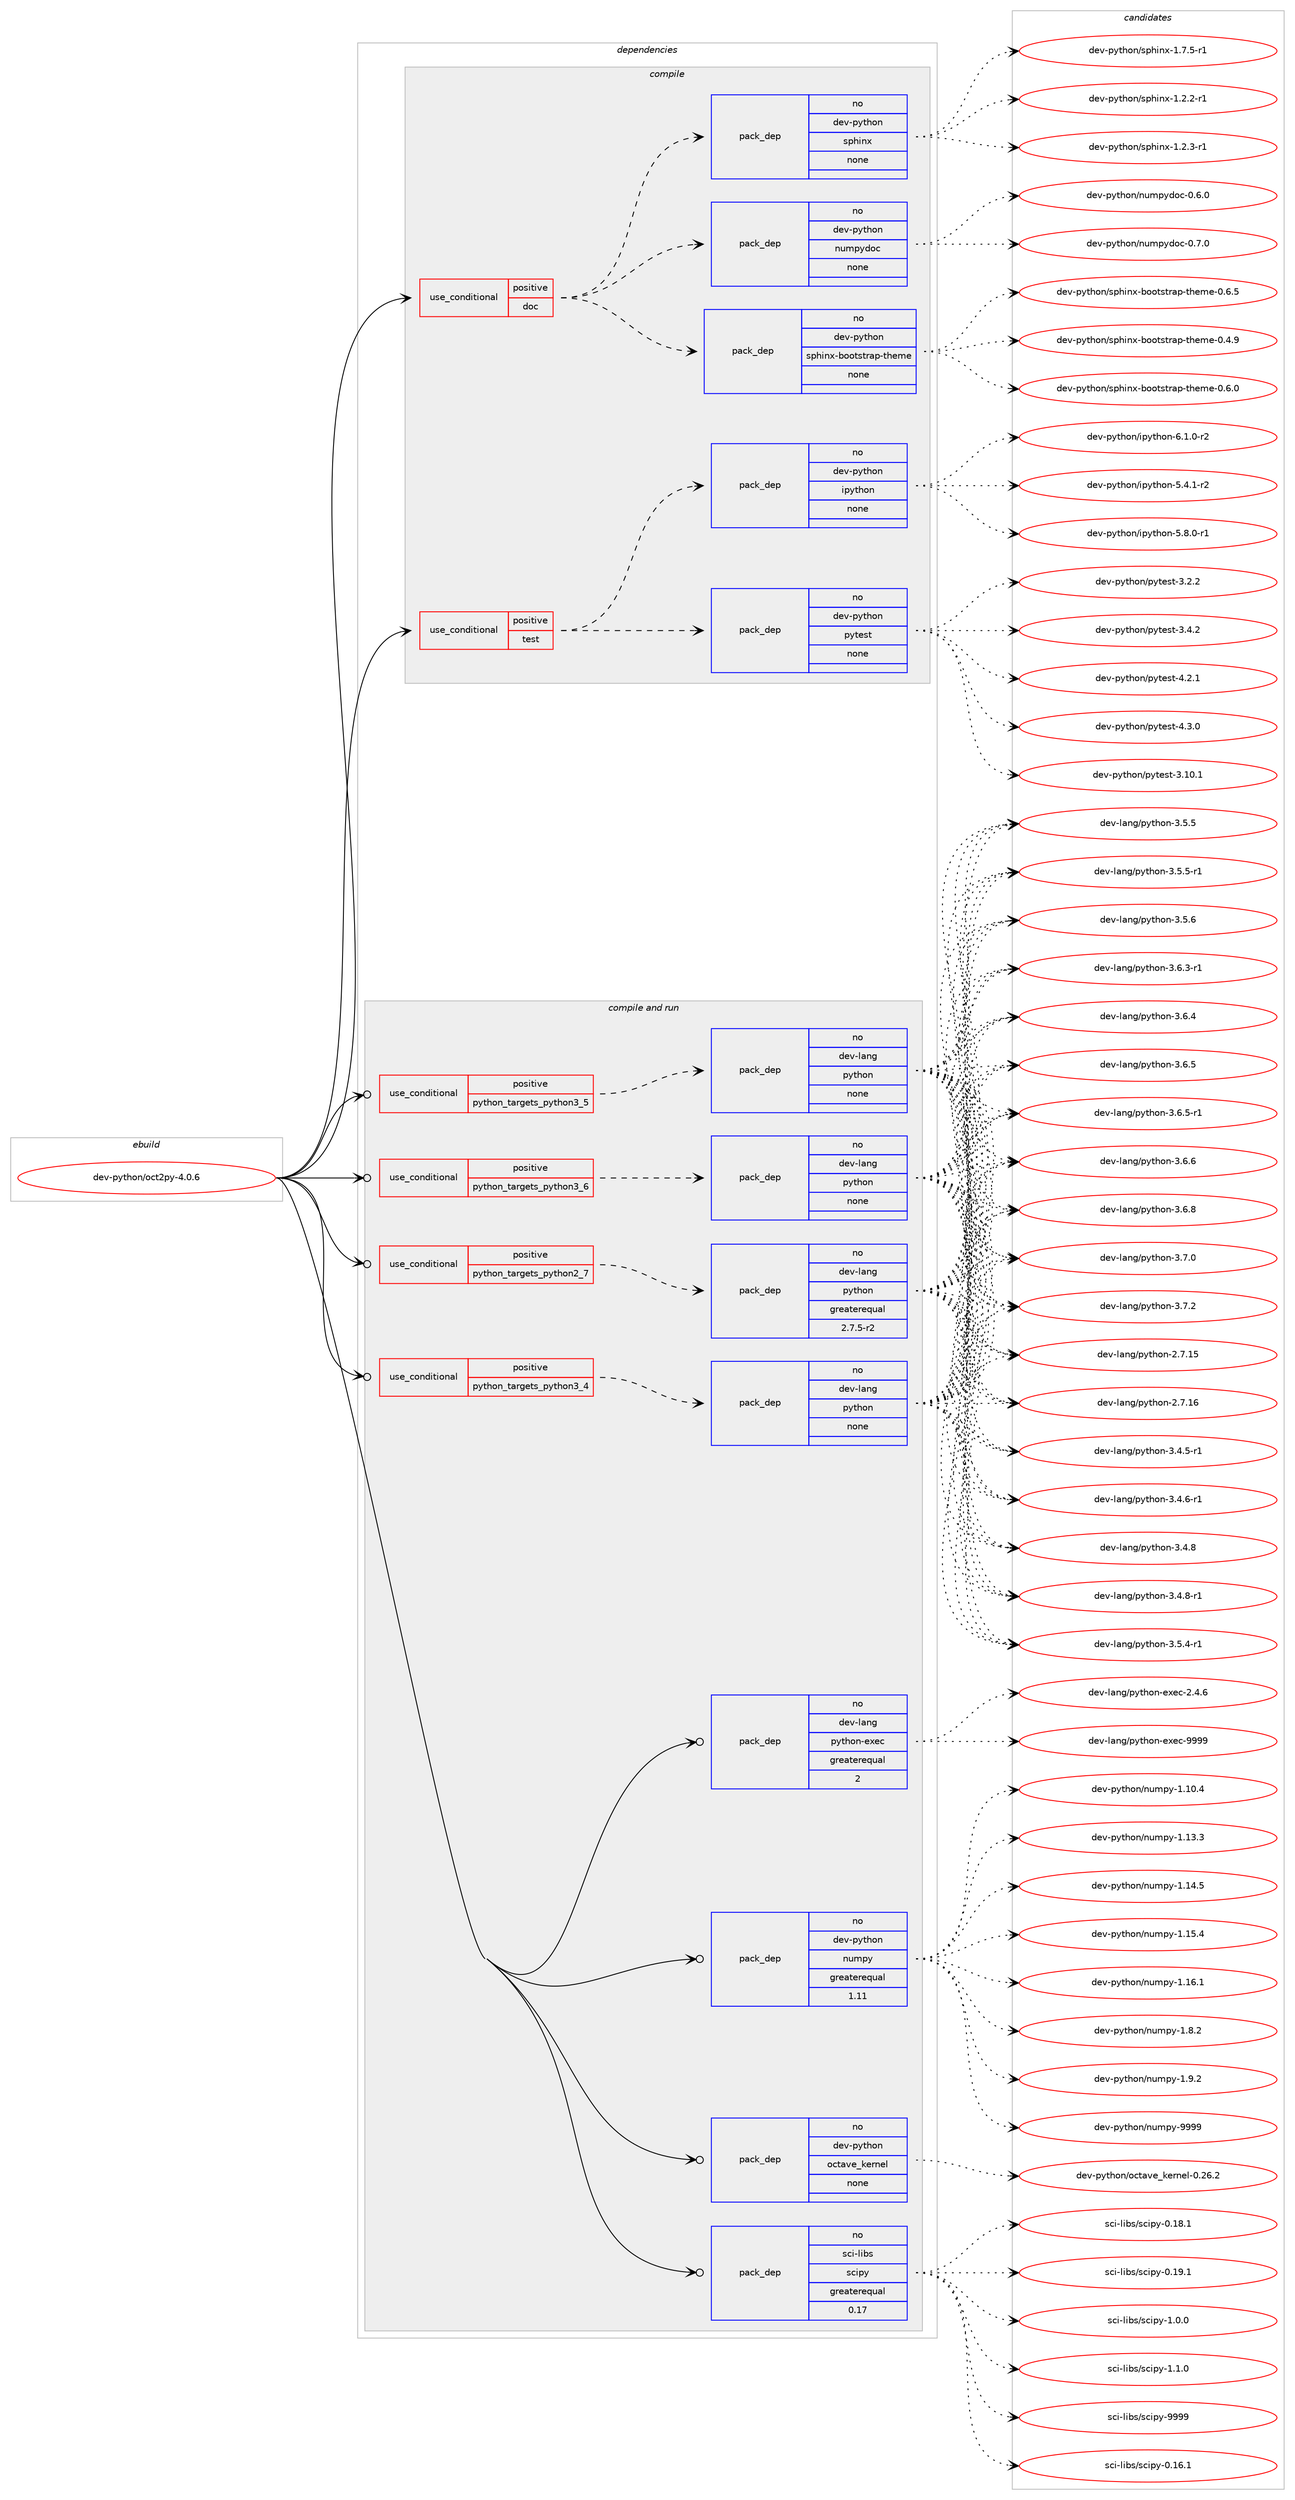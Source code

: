 digraph prolog {

# *************
# Graph options
# *************

newrank=true;
concentrate=true;
compound=true;
graph [rankdir=LR,fontname=Helvetica,fontsize=10,ranksep=1.5];#, ranksep=2.5, nodesep=0.2];
edge  [arrowhead=vee];
node  [fontname=Helvetica,fontsize=10];

# **********
# The ebuild
# **********

subgraph cluster_leftcol {
color=gray;
rank=same;
label=<<i>ebuild</i>>;
id [label="dev-python/oct2py-4.0.6", color=red, width=4, href="../dev-python/oct2py-4.0.6.svg"];
}

# ****************
# The dependencies
# ****************

subgraph cluster_midcol {
color=gray;
label=<<i>dependencies</i>>;
subgraph cluster_compile {
fillcolor="#eeeeee";
style=filled;
label=<<i>compile</i>>;
subgraph cond378500 {
dependency1421836 [label=<<TABLE BORDER="0" CELLBORDER="1" CELLSPACING="0" CELLPADDING="4"><TR><TD ROWSPAN="3" CELLPADDING="10">use_conditional</TD></TR><TR><TD>positive</TD></TR><TR><TD>doc</TD></TR></TABLE>>, shape=none, color=red];
subgraph pack1020059 {
dependency1421837 [label=<<TABLE BORDER="0" CELLBORDER="1" CELLSPACING="0" CELLPADDING="4" WIDTH="220"><TR><TD ROWSPAN="6" CELLPADDING="30">pack_dep</TD></TR><TR><TD WIDTH="110">no</TD></TR><TR><TD>dev-python</TD></TR><TR><TD>numpydoc</TD></TR><TR><TD>none</TD></TR><TR><TD></TD></TR></TABLE>>, shape=none, color=blue];
}
dependency1421836:e -> dependency1421837:w [weight=20,style="dashed",arrowhead="vee"];
subgraph pack1020060 {
dependency1421838 [label=<<TABLE BORDER="0" CELLBORDER="1" CELLSPACING="0" CELLPADDING="4" WIDTH="220"><TR><TD ROWSPAN="6" CELLPADDING="30">pack_dep</TD></TR><TR><TD WIDTH="110">no</TD></TR><TR><TD>dev-python</TD></TR><TR><TD>sphinx</TD></TR><TR><TD>none</TD></TR><TR><TD></TD></TR></TABLE>>, shape=none, color=blue];
}
dependency1421836:e -> dependency1421838:w [weight=20,style="dashed",arrowhead="vee"];
subgraph pack1020061 {
dependency1421839 [label=<<TABLE BORDER="0" CELLBORDER="1" CELLSPACING="0" CELLPADDING="4" WIDTH="220"><TR><TD ROWSPAN="6" CELLPADDING="30">pack_dep</TD></TR><TR><TD WIDTH="110">no</TD></TR><TR><TD>dev-python</TD></TR><TR><TD>sphinx-bootstrap-theme</TD></TR><TR><TD>none</TD></TR><TR><TD></TD></TR></TABLE>>, shape=none, color=blue];
}
dependency1421836:e -> dependency1421839:w [weight=20,style="dashed",arrowhead="vee"];
}
id:e -> dependency1421836:w [weight=20,style="solid",arrowhead="vee"];
subgraph cond378501 {
dependency1421840 [label=<<TABLE BORDER="0" CELLBORDER="1" CELLSPACING="0" CELLPADDING="4"><TR><TD ROWSPAN="3" CELLPADDING="10">use_conditional</TD></TR><TR><TD>positive</TD></TR><TR><TD>test</TD></TR></TABLE>>, shape=none, color=red];
subgraph pack1020062 {
dependency1421841 [label=<<TABLE BORDER="0" CELLBORDER="1" CELLSPACING="0" CELLPADDING="4" WIDTH="220"><TR><TD ROWSPAN="6" CELLPADDING="30">pack_dep</TD></TR><TR><TD WIDTH="110">no</TD></TR><TR><TD>dev-python</TD></TR><TR><TD>pytest</TD></TR><TR><TD>none</TD></TR><TR><TD></TD></TR></TABLE>>, shape=none, color=blue];
}
dependency1421840:e -> dependency1421841:w [weight=20,style="dashed",arrowhead="vee"];
subgraph pack1020063 {
dependency1421842 [label=<<TABLE BORDER="0" CELLBORDER="1" CELLSPACING="0" CELLPADDING="4" WIDTH="220"><TR><TD ROWSPAN="6" CELLPADDING="30">pack_dep</TD></TR><TR><TD WIDTH="110">no</TD></TR><TR><TD>dev-python</TD></TR><TR><TD>ipython</TD></TR><TR><TD>none</TD></TR><TR><TD></TD></TR></TABLE>>, shape=none, color=blue];
}
dependency1421840:e -> dependency1421842:w [weight=20,style="dashed",arrowhead="vee"];
}
id:e -> dependency1421840:w [weight=20,style="solid",arrowhead="vee"];
}
subgraph cluster_compileandrun {
fillcolor="#eeeeee";
style=filled;
label=<<i>compile and run</i>>;
subgraph cond378502 {
dependency1421843 [label=<<TABLE BORDER="0" CELLBORDER="1" CELLSPACING="0" CELLPADDING="4"><TR><TD ROWSPAN="3" CELLPADDING="10">use_conditional</TD></TR><TR><TD>positive</TD></TR><TR><TD>python_targets_python2_7</TD></TR></TABLE>>, shape=none, color=red];
subgraph pack1020064 {
dependency1421844 [label=<<TABLE BORDER="0" CELLBORDER="1" CELLSPACING="0" CELLPADDING="4" WIDTH="220"><TR><TD ROWSPAN="6" CELLPADDING="30">pack_dep</TD></TR><TR><TD WIDTH="110">no</TD></TR><TR><TD>dev-lang</TD></TR><TR><TD>python</TD></TR><TR><TD>greaterequal</TD></TR><TR><TD>2.7.5-r2</TD></TR></TABLE>>, shape=none, color=blue];
}
dependency1421843:e -> dependency1421844:w [weight=20,style="dashed",arrowhead="vee"];
}
id:e -> dependency1421843:w [weight=20,style="solid",arrowhead="odotvee"];
subgraph cond378503 {
dependency1421845 [label=<<TABLE BORDER="0" CELLBORDER="1" CELLSPACING="0" CELLPADDING="4"><TR><TD ROWSPAN="3" CELLPADDING="10">use_conditional</TD></TR><TR><TD>positive</TD></TR><TR><TD>python_targets_python3_4</TD></TR></TABLE>>, shape=none, color=red];
subgraph pack1020065 {
dependency1421846 [label=<<TABLE BORDER="0" CELLBORDER="1" CELLSPACING="0" CELLPADDING="4" WIDTH="220"><TR><TD ROWSPAN="6" CELLPADDING="30">pack_dep</TD></TR><TR><TD WIDTH="110">no</TD></TR><TR><TD>dev-lang</TD></TR><TR><TD>python</TD></TR><TR><TD>none</TD></TR><TR><TD></TD></TR></TABLE>>, shape=none, color=blue];
}
dependency1421845:e -> dependency1421846:w [weight=20,style="dashed",arrowhead="vee"];
}
id:e -> dependency1421845:w [weight=20,style="solid",arrowhead="odotvee"];
subgraph cond378504 {
dependency1421847 [label=<<TABLE BORDER="0" CELLBORDER="1" CELLSPACING="0" CELLPADDING="4"><TR><TD ROWSPAN="3" CELLPADDING="10">use_conditional</TD></TR><TR><TD>positive</TD></TR><TR><TD>python_targets_python3_5</TD></TR></TABLE>>, shape=none, color=red];
subgraph pack1020066 {
dependency1421848 [label=<<TABLE BORDER="0" CELLBORDER="1" CELLSPACING="0" CELLPADDING="4" WIDTH="220"><TR><TD ROWSPAN="6" CELLPADDING="30">pack_dep</TD></TR><TR><TD WIDTH="110">no</TD></TR><TR><TD>dev-lang</TD></TR><TR><TD>python</TD></TR><TR><TD>none</TD></TR><TR><TD></TD></TR></TABLE>>, shape=none, color=blue];
}
dependency1421847:e -> dependency1421848:w [weight=20,style="dashed",arrowhead="vee"];
}
id:e -> dependency1421847:w [weight=20,style="solid",arrowhead="odotvee"];
subgraph cond378505 {
dependency1421849 [label=<<TABLE BORDER="0" CELLBORDER="1" CELLSPACING="0" CELLPADDING="4"><TR><TD ROWSPAN="3" CELLPADDING="10">use_conditional</TD></TR><TR><TD>positive</TD></TR><TR><TD>python_targets_python3_6</TD></TR></TABLE>>, shape=none, color=red];
subgraph pack1020067 {
dependency1421850 [label=<<TABLE BORDER="0" CELLBORDER="1" CELLSPACING="0" CELLPADDING="4" WIDTH="220"><TR><TD ROWSPAN="6" CELLPADDING="30">pack_dep</TD></TR><TR><TD WIDTH="110">no</TD></TR><TR><TD>dev-lang</TD></TR><TR><TD>python</TD></TR><TR><TD>none</TD></TR><TR><TD></TD></TR></TABLE>>, shape=none, color=blue];
}
dependency1421849:e -> dependency1421850:w [weight=20,style="dashed",arrowhead="vee"];
}
id:e -> dependency1421849:w [weight=20,style="solid",arrowhead="odotvee"];
subgraph pack1020068 {
dependency1421851 [label=<<TABLE BORDER="0" CELLBORDER="1" CELLSPACING="0" CELLPADDING="4" WIDTH="220"><TR><TD ROWSPAN="6" CELLPADDING="30">pack_dep</TD></TR><TR><TD WIDTH="110">no</TD></TR><TR><TD>dev-lang</TD></TR><TR><TD>python-exec</TD></TR><TR><TD>greaterequal</TD></TR><TR><TD>2</TD></TR></TABLE>>, shape=none, color=blue];
}
id:e -> dependency1421851:w [weight=20,style="solid",arrowhead="odotvee"];
subgraph pack1020069 {
dependency1421852 [label=<<TABLE BORDER="0" CELLBORDER="1" CELLSPACING="0" CELLPADDING="4" WIDTH="220"><TR><TD ROWSPAN="6" CELLPADDING="30">pack_dep</TD></TR><TR><TD WIDTH="110">no</TD></TR><TR><TD>dev-python</TD></TR><TR><TD>numpy</TD></TR><TR><TD>greaterequal</TD></TR><TR><TD>1.11</TD></TR></TABLE>>, shape=none, color=blue];
}
id:e -> dependency1421852:w [weight=20,style="solid",arrowhead="odotvee"];
subgraph pack1020070 {
dependency1421853 [label=<<TABLE BORDER="0" CELLBORDER="1" CELLSPACING="0" CELLPADDING="4" WIDTH="220"><TR><TD ROWSPAN="6" CELLPADDING="30">pack_dep</TD></TR><TR><TD WIDTH="110">no</TD></TR><TR><TD>dev-python</TD></TR><TR><TD>octave_kernel</TD></TR><TR><TD>none</TD></TR><TR><TD></TD></TR></TABLE>>, shape=none, color=blue];
}
id:e -> dependency1421853:w [weight=20,style="solid",arrowhead="odotvee"];
subgraph pack1020071 {
dependency1421854 [label=<<TABLE BORDER="0" CELLBORDER="1" CELLSPACING="0" CELLPADDING="4" WIDTH="220"><TR><TD ROWSPAN="6" CELLPADDING="30">pack_dep</TD></TR><TR><TD WIDTH="110">no</TD></TR><TR><TD>sci-libs</TD></TR><TR><TD>scipy</TD></TR><TR><TD>greaterequal</TD></TR><TR><TD>0.17</TD></TR></TABLE>>, shape=none, color=blue];
}
id:e -> dependency1421854:w [weight=20,style="solid",arrowhead="odotvee"];
}
subgraph cluster_run {
fillcolor="#eeeeee";
style=filled;
label=<<i>run</i>>;
}
}

# **************
# The candidates
# **************

subgraph cluster_choices {
rank=same;
color=gray;
label=<<i>candidates</i>>;

subgraph choice1020059 {
color=black;
nodesep=1;
choice100101118451121211161041111104711011710911212110011199454846544648 [label="dev-python/numpydoc-0.6.0", color=red, width=4,href="../dev-python/numpydoc-0.6.0.svg"];
choice100101118451121211161041111104711011710911212110011199454846554648 [label="dev-python/numpydoc-0.7.0", color=red, width=4,href="../dev-python/numpydoc-0.7.0.svg"];
dependency1421837:e -> choice100101118451121211161041111104711011710911212110011199454846544648:w [style=dotted,weight="100"];
dependency1421837:e -> choice100101118451121211161041111104711011710911212110011199454846554648:w [style=dotted,weight="100"];
}
subgraph choice1020060 {
color=black;
nodesep=1;
choice10010111845112121116104111110471151121041051101204549465046504511449 [label="dev-python/sphinx-1.2.2-r1", color=red, width=4,href="../dev-python/sphinx-1.2.2-r1.svg"];
choice10010111845112121116104111110471151121041051101204549465046514511449 [label="dev-python/sphinx-1.2.3-r1", color=red, width=4,href="../dev-python/sphinx-1.2.3-r1.svg"];
choice10010111845112121116104111110471151121041051101204549465546534511449 [label="dev-python/sphinx-1.7.5-r1", color=red, width=4,href="../dev-python/sphinx-1.7.5-r1.svg"];
dependency1421838:e -> choice10010111845112121116104111110471151121041051101204549465046504511449:w [style=dotted,weight="100"];
dependency1421838:e -> choice10010111845112121116104111110471151121041051101204549465046514511449:w [style=dotted,weight="100"];
dependency1421838:e -> choice10010111845112121116104111110471151121041051101204549465546534511449:w [style=dotted,weight="100"];
}
subgraph choice1020061 {
color=black;
nodesep=1;
choice100101118451121211161041111104711511210410511012045981111111161151161149711245116104101109101454846524657 [label="dev-python/sphinx-bootstrap-theme-0.4.9", color=red, width=4,href="../dev-python/sphinx-bootstrap-theme-0.4.9.svg"];
choice100101118451121211161041111104711511210410511012045981111111161151161149711245116104101109101454846544648 [label="dev-python/sphinx-bootstrap-theme-0.6.0", color=red, width=4,href="../dev-python/sphinx-bootstrap-theme-0.6.0.svg"];
choice100101118451121211161041111104711511210410511012045981111111161151161149711245116104101109101454846544653 [label="dev-python/sphinx-bootstrap-theme-0.6.5", color=red, width=4,href="../dev-python/sphinx-bootstrap-theme-0.6.5.svg"];
dependency1421839:e -> choice100101118451121211161041111104711511210410511012045981111111161151161149711245116104101109101454846524657:w [style=dotted,weight="100"];
dependency1421839:e -> choice100101118451121211161041111104711511210410511012045981111111161151161149711245116104101109101454846544648:w [style=dotted,weight="100"];
dependency1421839:e -> choice100101118451121211161041111104711511210410511012045981111111161151161149711245116104101109101454846544653:w [style=dotted,weight="100"];
}
subgraph choice1020062 {
color=black;
nodesep=1;
choice100101118451121211161041111104711212111610111511645514649484649 [label="dev-python/pytest-3.10.1", color=red, width=4,href="../dev-python/pytest-3.10.1.svg"];
choice1001011184511212111610411111047112121116101115116455146504650 [label="dev-python/pytest-3.2.2", color=red, width=4,href="../dev-python/pytest-3.2.2.svg"];
choice1001011184511212111610411111047112121116101115116455146524650 [label="dev-python/pytest-3.4.2", color=red, width=4,href="../dev-python/pytest-3.4.2.svg"];
choice1001011184511212111610411111047112121116101115116455246504649 [label="dev-python/pytest-4.2.1", color=red, width=4,href="../dev-python/pytest-4.2.1.svg"];
choice1001011184511212111610411111047112121116101115116455246514648 [label="dev-python/pytest-4.3.0", color=red, width=4,href="../dev-python/pytest-4.3.0.svg"];
dependency1421841:e -> choice100101118451121211161041111104711212111610111511645514649484649:w [style=dotted,weight="100"];
dependency1421841:e -> choice1001011184511212111610411111047112121116101115116455146504650:w [style=dotted,weight="100"];
dependency1421841:e -> choice1001011184511212111610411111047112121116101115116455146524650:w [style=dotted,weight="100"];
dependency1421841:e -> choice1001011184511212111610411111047112121116101115116455246504649:w [style=dotted,weight="100"];
dependency1421841:e -> choice1001011184511212111610411111047112121116101115116455246514648:w [style=dotted,weight="100"];
}
subgraph choice1020063 {
color=black;
nodesep=1;
choice10010111845112121116104111110471051121211161041111104553465246494511450 [label="dev-python/ipython-5.4.1-r2", color=red, width=4,href="../dev-python/ipython-5.4.1-r2.svg"];
choice10010111845112121116104111110471051121211161041111104553465646484511449 [label="dev-python/ipython-5.8.0-r1", color=red, width=4,href="../dev-python/ipython-5.8.0-r1.svg"];
choice10010111845112121116104111110471051121211161041111104554464946484511450 [label="dev-python/ipython-6.1.0-r2", color=red, width=4,href="../dev-python/ipython-6.1.0-r2.svg"];
dependency1421842:e -> choice10010111845112121116104111110471051121211161041111104553465246494511450:w [style=dotted,weight="100"];
dependency1421842:e -> choice10010111845112121116104111110471051121211161041111104553465646484511449:w [style=dotted,weight="100"];
dependency1421842:e -> choice10010111845112121116104111110471051121211161041111104554464946484511450:w [style=dotted,weight="100"];
}
subgraph choice1020064 {
color=black;
nodesep=1;
choice10010111845108971101034711212111610411111045504655464953 [label="dev-lang/python-2.7.15", color=red, width=4,href="../dev-lang/python-2.7.15.svg"];
choice10010111845108971101034711212111610411111045504655464954 [label="dev-lang/python-2.7.16", color=red, width=4,href="../dev-lang/python-2.7.16.svg"];
choice1001011184510897110103471121211161041111104551465246534511449 [label="dev-lang/python-3.4.5-r1", color=red, width=4,href="../dev-lang/python-3.4.5-r1.svg"];
choice1001011184510897110103471121211161041111104551465246544511449 [label="dev-lang/python-3.4.6-r1", color=red, width=4,href="../dev-lang/python-3.4.6-r1.svg"];
choice100101118451089711010347112121116104111110455146524656 [label="dev-lang/python-3.4.8", color=red, width=4,href="../dev-lang/python-3.4.8.svg"];
choice1001011184510897110103471121211161041111104551465246564511449 [label="dev-lang/python-3.4.8-r1", color=red, width=4,href="../dev-lang/python-3.4.8-r1.svg"];
choice1001011184510897110103471121211161041111104551465346524511449 [label="dev-lang/python-3.5.4-r1", color=red, width=4,href="../dev-lang/python-3.5.4-r1.svg"];
choice100101118451089711010347112121116104111110455146534653 [label="dev-lang/python-3.5.5", color=red, width=4,href="../dev-lang/python-3.5.5.svg"];
choice1001011184510897110103471121211161041111104551465346534511449 [label="dev-lang/python-3.5.5-r1", color=red, width=4,href="../dev-lang/python-3.5.5-r1.svg"];
choice100101118451089711010347112121116104111110455146534654 [label="dev-lang/python-3.5.6", color=red, width=4,href="../dev-lang/python-3.5.6.svg"];
choice1001011184510897110103471121211161041111104551465446514511449 [label="dev-lang/python-3.6.3-r1", color=red, width=4,href="../dev-lang/python-3.6.3-r1.svg"];
choice100101118451089711010347112121116104111110455146544652 [label="dev-lang/python-3.6.4", color=red, width=4,href="../dev-lang/python-3.6.4.svg"];
choice100101118451089711010347112121116104111110455146544653 [label="dev-lang/python-3.6.5", color=red, width=4,href="../dev-lang/python-3.6.5.svg"];
choice1001011184510897110103471121211161041111104551465446534511449 [label="dev-lang/python-3.6.5-r1", color=red, width=4,href="../dev-lang/python-3.6.5-r1.svg"];
choice100101118451089711010347112121116104111110455146544654 [label="dev-lang/python-3.6.6", color=red, width=4,href="../dev-lang/python-3.6.6.svg"];
choice100101118451089711010347112121116104111110455146544656 [label="dev-lang/python-3.6.8", color=red, width=4,href="../dev-lang/python-3.6.8.svg"];
choice100101118451089711010347112121116104111110455146554648 [label="dev-lang/python-3.7.0", color=red, width=4,href="../dev-lang/python-3.7.0.svg"];
choice100101118451089711010347112121116104111110455146554650 [label="dev-lang/python-3.7.2", color=red, width=4,href="../dev-lang/python-3.7.2.svg"];
dependency1421844:e -> choice10010111845108971101034711212111610411111045504655464953:w [style=dotted,weight="100"];
dependency1421844:e -> choice10010111845108971101034711212111610411111045504655464954:w [style=dotted,weight="100"];
dependency1421844:e -> choice1001011184510897110103471121211161041111104551465246534511449:w [style=dotted,weight="100"];
dependency1421844:e -> choice1001011184510897110103471121211161041111104551465246544511449:w [style=dotted,weight="100"];
dependency1421844:e -> choice100101118451089711010347112121116104111110455146524656:w [style=dotted,weight="100"];
dependency1421844:e -> choice1001011184510897110103471121211161041111104551465246564511449:w [style=dotted,weight="100"];
dependency1421844:e -> choice1001011184510897110103471121211161041111104551465346524511449:w [style=dotted,weight="100"];
dependency1421844:e -> choice100101118451089711010347112121116104111110455146534653:w [style=dotted,weight="100"];
dependency1421844:e -> choice1001011184510897110103471121211161041111104551465346534511449:w [style=dotted,weight="100"];
dependency1421844:e -> choice100101118451089711010347112121116104111110455146534654:w [style=dotted,weight="100"];
dependency1421844:e -> choice1001011184510897110103471121211161041111104551465446514511449:w [style=dotted,weight="100"];
dependency1421844:e -> choice100101118451089711010347112121116104111110455146544652:w [style=dotted,weight="100"];
dependency1421844:e -> choice100101118451089711010347112121116104111110455146544653:w [style=dotted,weight="100"];
dependency1421844:e -> choice1001011184510897110103471121211161041111104551465446534511449:w [style=dotted,weight="100"];
dependency1421844:e -> choice100101118451089711010347112121116104111110455146544654:w [style=dotted,weight="100"];
dependency1421844:e -> choice100101118451089711010347112121116104111110455146544656:w [style=dotted,weight="100"];
dependency1421844:e -> choice100101118451089711010347112121116104111110455146554648:w [style=dotted,weight="100"];
dependency1421844:e -> choice100101118451089711010347112121116104111110455146554650:w [style=dotted,weight="100"];
}
subgraph choice1020065 {
color=black;
nodesep=1;
choice10010111845108971101034711212111610411111045504655464953 [label="dev-lang/python-2.7.15", color=red, width=4,href="../dev-lang/python-2.7.15.svg"];
choice10010111845108971101034711212111610411111045504655464954 [label="dev-lang/python-2.7.16", color=red, width=4,href="../dev-lang/python-2.7.16.svg"];
choice1001011184510897110103471121211161041111104551465246534511449 [label="dev-lang/python-3.4.5-r1", color=red, width=4,href="../dev-lang/python-3.4.5-r1.svg"];
choice1001011184510897110103471121211161041111104551465246544511449 [label="dev-lang/python-3.4.6-r1", color=red, width=4,href="../dev-lang/python-3.4.6-r1.svg"];
choice100101118451089711010347112121116104111110455146524656 [label="dev-lang/python-3.4.8", color=red, width=4,href="../dev-lang/python-3.4.8.svg"];
choice1001011184510897110103471121211161041111104551465246564511449 [label="dev-lang/python-3.4.8-r1", color=red, width=4,href="../dev-lang/python-3.4.8-r1.svg"];
choice1001011184510897110103471121211161041111104551465346524511449 [label="dev-lang/python-3.5.4-r1", color=red, width=4,href="../dev-lang/python-3.5.4-r1.svg"];
choice100101118451089711010347112121116104111110455146534653 [label="dev-lang/python-3.5.5", color=red, width=4,href="../dev-lang/python-3.5.5.svg"];
choice1001011184510897110103471121211161041111104551465346534511449 [label="dev-lang/python-3.5.5-r1", color=red, width=4,href="../dev-lang/python-3.5.5-r1.svg"];
choice100101118451089711010347112121116104111110455146534654 [label="dev-lang/python-3.5.6", color=red, width=4,href="../dev-lang/python-3.5.6.svg"];
choice1001011184510897110103471121211161041111104551465446514511449 [label="dev-lang/python-3.6.3-r1", color=red, width=4,href="../dev-lang/python-3.6.3-r1.svg"];
choice100101118451089711010347112121116104111110455146544652 [label="dev-lang/python-3.6.4", color=red, width=4,href="../dev-lang/python-3.6.4.svg"];
choice100101118451089711010347112121116104111110455146544653 [label="dev-lang/python-3.6.5", color=red, width=4,href="../dev-lang/python-3.6.5.svg"];
choice1001011184510897110103471121211161041111104551465446534511449 [label="dev-lang/python-3.6.5-r1", color=red, width=4,href="../dev-lang/python-3.6.5-r1.svg"];
choice100101118451089711010347112121116104111110455146544654 [label="dev-lang/python-3.6.6", color=red, width=4,href="../dev-lang/python-3.6.6.svg"];
choice100101118451089711010347112121116104111110455146544656 [label="dev-lang/python-3.6.8", color=red, width=4,href="../dev-lang/python-3.6.8.svg"];
choice100101118451089711010347112121116104111110455146554648 [label="dev-lang/python-3.7.0", color=red, width=4,href="../dev-lang/python-3.7.0.svg"];
choice100101118451089711010347112121116104111110455146554650 [label="dev-lang/python-3.7.2", color=red, width=4,href="../dev-lang/python-3.7.2.svg"];
dependency1421846:e -> choice10010111845108971101034711212111610411111045504655464953:w [style=dotted,weight="100"];
dependency1421846:e -> choice10010111845108971101034711212111610411111045504655464954:w [style=dotted,weight="100"];
dependency1421846:e -> choice1001011184510897110103471121211161041111104551465246534511449:w [style=dotted,weight="100"];
dependency1421846:e -> choice1001011184510897110103471121211161041111104551465246544511449:w [style=dotted,weight="100"];
dependency1421846:e -> choice100101118451089711010347112121116104111110455146524656:w [style=dotted,weight="100"];
dependency1421846:e -> choice1001011184510897110103471121211161041111104551465246564511449:w [style=dotted,weight="100"];
dependency1421846:e -> choice1001011184510897110103471121211161041111104551465346524511449:w [style=dotted,weight="100"];
dependency1421846:e -> choice100101118451089711010347112121116104111110455146534653:w [style=dotted,weight="100"];
dependency1421846:e -> choice1001011184510897110103471121211161041111104551465346534511449:w [style=dotted,weight="100"];
dependency1421846:e -> choice100101118451089711010347112121116104111110455146534654:w [style=dotted,weight="100"];
dependency1421846:e -> choice1001011184510897110103471121211161041111104551465446514511449:w [style=dotted,weight="100"];
dependency1421846:e -> choice100101118451089711010347112121116104111110455146544652:w [style=dotted,weight="100"];
dependency1421846:e -> choice100101118451089711010347112121116104111110455146544653:w [style=dotted,weight="100"];
dependency1421846:e -> choice1001011184510897110103471121211161041111104551465446534511449:w [style=dotted,weight="100"];
dependency1421846:e -> choice100101118451089711010347112121116104111110455146544654:w [style=dotted,weight="100"];
dependency1421846:e -> choice100101118451089711010347112121116104111110455146544656:w [style=dotted,weight="100"];
dependency1421846:e -> choice100101118451089711010347112121116104111110455146554648:w [style=dotted,weight="100"];
dependency1421846:e -> choice100101118451089711010347112121116104111110455146554650:w [style=dotted,weight="100"];
}
subgraph choice1020066 {
color=black;
nodesep=1;
choice10010111845108971101034711212111610411111045504655464953 [label="dev-lang/python-2.7.15", color=red, width=4,href="../dev-lang/python-2.7.15.svg"];
choice10010111845108971101034711212111610411111045504655464954 [label="dev-lang/python-2.7.16", color=red, width=4,href="../dev-lang/python-2.7.16.svg"];
choice1001011184510897110103471121211161041111104551465246534511449 [label="dev-lang/python-3.4.5-r1", color=red, width=4,href="../dev-lang/python-3.4.5-r1.svg"];
choice1001011184510897110103471121211161041111104551465246544511449 [label="dev-lang/python-3.4.6-r1", color=red, width=4,href="../dev-lang/python-3.4.6-r1.svg"];
choice100101118451089711010347112121116104111110455146524656 [label="dev-lang/python-3.4.8", color=red, width=4,href="../dev-lang/python-3.4.8.svg"];
choice1001011184510897110103471121211161041111104551465246564511449 [label="dev-lang/python-3.4.8-r1", color=red, width=4,href="../dev-lang/python-3.4.8-r1.svg"];
choice1001011184510897110103471121211161041111104551465346524511449 [label="dev-lang/python-3.5.4-r1", color=red, width=4,href="../dev-lang/python-3.5.4-r1.svg"];
choice100101118451089711010347112121116104111110455146534653 [label="dev-lang/python-3.5.5", color=red, width=4,href="../dev-lang/python-3.5.5.svg"];
choice1001011184510897110103471121211161041111104551465346534511449 [label="dev-lang/python-3.5.5-r1", color=red, width=4,href="../dev-lang/python-3.5.5-r1.svg"];
choice100101118451089711010347112121116104111110455146534654 [label="dev-lang/python-3.5.6", color=red, width=4,href="../dev-lang/python-3.5.6.svg"];
choice1001011184510897110103471121211161041111104551465446514511449 [label="dev-lang/python-3.6.3-r1", color=red, width=4,href="../dev-lang/python-3.6.3-r1.svg"];
choice100101118451089711010347112121116104111110455146544652 [label="dev-lang/python-3.6.4", color=red, width=4,href="../dev-lang/python-3.6.4.svg"];
choice100101118451089711010347112121116104111110455146544653 [label="dev-lang/python-3.6.5", color=red, width=4,href="../dev-lang/python-3.6.5.svg"];
choice1001011184510897110103471121211161041111104551465446534511449 [label="dev-lang/python-3.6.5-r1", color=red, width=4,href="../dev-lang/python-3.6.5-r1.svg"];
choice100101118451089711010347112121116104111110455146544654 [label="dev-lang/python-3.6.6", color=red, width=4,href="../dev-lang/python-3.6.6.svg"];
choice100101118451089711010347112121116104111110455146544656 [label="dev-lang/python-3.6.8", color=red, width=4,href="../dev-lang/python-3.6.8.svg"];
choice100101118451089711010347112121116104111110455146554648 [label="dev-lang/python-3.7.0", color=red, width=4,href="../dev-lang/python-3.7.0.svg"];
choice100101118451089711010347112121116104111110455146554650 [label="dev-lang/python-3.7.2", color=red, width=4,href="../dev-lang/python-3.7.2.svg"];
dependency1421848:e -> choice10010111845108971101034711212111610411111045504655464953:w [style=dotted,weight="100"];
dependency1421848:e -> choice10010111845108971101034711212111610411111045504655464954:w [style=dotted,weight="100"];
dependency1421848:e -> choice1001011184510897110103471121211161041111104551465246534511449:w [style=dotted,weight="100"];
dependency1421848:e -> choice1001011184510897110103471121211161041111104551465246544511449:w [style=dotted,weight="100"];
dependency1421848:e -> choice100101118451089711010347112121116104111110455146524656:w [style=dotted,weight="100"];
dependency1421848:e -> choice1001011184510897110103471121211161041111104551465246564511449:w [style=dotted,weight="100"];
dependency1421848:e -> choice1001011184510897110103471121211161041111104551465346524511449:w [style=dotted,weight="100"];
dependency1421848:e -> choice100101118451089711010347112121116104111110455146534653:w [style=dotted,weight="100"];
dependency1421848:e -> choice1001011184510897110103471121211161041111104551465346534511449:w [style=dotted,weight="100"];
dependency1421848:e -> choice100101118451089711010347112121116104111110455146534654:w [style=dotted,weight="100"];
dependency1421848:e -> choice1001011184510897110103471121211161041111104551465446514511449:w [style=dotted,weight="100"];
dependency1421848:e -> choice100101118451089711010347112121116104111110455146544652:w [style=dotted,weight="100"];
dependency1421848:e -> choice100101118451089711010347112121116104111110455146544653:w [style=dotted,weight="100"];
dependency1421848:e -> choice1001011184510897110103471121211161041111104551465446534511449:w [style=dotted,weight="100"];
dependency1421848:e -> choice100101118451089711010347112121116104111110455146544654:w [style=dotted,weight="100"];
dependency1421848:e -> choice100101118451089711010347112121116104111110455146544656:w [style=dotted,weight="100"];
dependency1421848:e -> choice100101118451089711010347112121116104111110455146554648:w [style=dotted,weight="100"];
dependency1421848:e -> choice100101118451089711010347112121116104111110455146554650:w [style=dotted,weight="100"];
}
subgraph choice1020067 {
color=black;
nodesep=1;
choice10010111845108971101034711212111610411111045504655464953 [label="dev-lang/python-2.7.15", color=red, width=4,href="../dev-lang/python-2.7.15.svg"];
choice10010111845108971101034711212111610411111045504655464954 [label="dev-lang/python-2.7.16", color=red, width=4,href="../dev-lang/python-2.7.16.svg"];
choice1001011184510897110103471121211161041111104551465246534511449 [label="dev-lang/python-3.4.5-r1", color=red, width=4,href="../dev-lang/python-3.4.5-r1.svg"];
choice1001011184510897110103471121211161041111104551465246544511449 [label="dev-lang/python-3.4.6-r1", color=red, width=4,href="../dev-lang/python-3.4.6-r1.svg"];
choice100101118451089711010347112121116104111110455146524656 [label="dev-lang/python-3.4.8", color=red, width=4,href="../dev-lang/python-3.4.8.svg"];
choice1001011184510897110103471121211161041111104551465246564511449 [label="dev-lang/python-3.4.8-r1", color=red, width=4,href="../dev-lang/python-3.4.8-r1.svg"];
choice1001011184510897110103471121211161041111104551465346524511449 [label="dev-lang/python-3.5.4-r1", color=red, width=4,href="../dev-lang/python-3.5.4-r1.svg"];
choice100101118451089711010347112121116104111110455146534653 [label="dev-lang/python-3.5.5", color=red, width=4,href="../dev-lang/python-3.5.5.svg"];
choice1001011184510897110103471121211161041111104551465346534511449 [label="dev-lang/python-3.5.5-r1", color=red, width=4,href="../dev-lang/python-3.5.5-r1.svg"];
choice100101118451089711010347112121116104111110455146534654 [label="dev-lang/python-3.5.6", color=red, width=4,href="../dev-lang/python-3.5.6.svg"];
choice1001011184510897110103471121211161041111104551465446514511449 [label="dev-lang/python-3.6.3-r1", color=red, width=4,href="../dev-lang/python-3.6.3-r1.svg"];
choice100101118451089711010347112121116104111110455146544652 [label="dev-lang/python-3.6.4", color=red, width=4,href="../dev-lang/python-3.6.4.svg"];
choice100101118451089711010347112121116104111110455146544653 [label="dev-lang/python-3.6.5", color=red, width=4,href="../dev-lang/python-3.6.5.svg"];
choice1001011184510897110103471121211161041111104551465446534511449 [label="dev-lang/python-3.6.5-r1", color=red, width=4,href="../dev-lang/python-3.6.5-r1.svg"];
choice100101118451089711010347112121116104111110455146544654 [label="dev-lang/python-3.6.6", color=red, width=4,href="../dev-lang/python-3.6.6.svg"];
choice100101118451089711010347112121116104111110455146544656 [label="dev-lang/python-3.6.8", color=red, width=4,href="../dev-lang/python-3.6.8.svg"];
choice100101118451089711010347112121116104111110455146554648 [label="dev-lang/python-3.7.0", color=red, width=4,href="../dev-lang/python-3.7.0.svg"];
choice100101118451089711010347112121116104111110455146554650 [label="dev-lang/python-3.7.2", color=red, width=4,href="../dev-lang/python-3.7.2.svg"];
dependency1421850:e -> choice10010111845108971101034711212111610411111045504655464953:w [style=dotted,weight="100"];
dependency1421850:e -> choice10010111845108971101034711212111610411111045504655464954:w [style=dotted,weight="100"];
dependency1421850:e -> choice1001011184510897110103471121211161041111104551465246534511449:w [style=dotted,weight="100"];
dependency1421850:e -> choice1001011184510897110103471121211161041111104551465246544511449:w [style=dotted,weight="100"];
dependency1421850:e -> choice100101118451089711010347112121116104111110455146524656:w [style=dotted,weight="100"];
dependency1421850:e -> choice1001011184510897110103471121211161041111104551465246564511449:w [style=dotted,weight="100"];
dependency1421850:e -> choice1001011184510897110103471121211161041111104551465346524511449:w [style=dotted,weight="100"];
dependency1421850:e -> choice100101118451089711010347112121116104111110455146534653:w [style=dotted,weight="100"];
dependency1421850:e -> choice1001011184510897110103471121211161041111104551465346534511449:w [style=dotted,weight="100"];
dependency1421850:e -> choice100101118451089711010347112121116104111110455146534654:w [style=dotted,weight="100"];
dependency1421850:e -> choice1001011184510897110103471121211161041111104551465446514511449:w [style=dotted,weight="100"];
dependency1421850:e -> choice100101118451089711010347112121116104111110455146544652:w [style=dotted,weight="100"];
dependency1421850:e -> choice100101118451089711010347112121116104111110455146544653:w [style=dotted,weight="100"];
dependency1421850:e -> choice1001011184510897110103471121211161041111104551465446534511449:w [style=dotted,weight="100"];
dependency1421850:e -> choice100101118451089711010347112121116104111110455146544654:w [style=dotted,weight="100"];
dependency1421850:e -> choice100101118451089711010347112121116104111110455146544656:w [style=dotted,weight="100"];
dependency1421850:e -> choice100101118451089711010347112121116104111110455146554648:w [style=dotted,weight="100"];
dependency1421850:e -> choice100101118451089711010347112121116104111110455146554650:w [style=dotted,weight="100"];
}
subgraph choice1020068 {
color=black;
nodesep=1;
choice1001011184510897110103471121211161041111104510112010199455046524654 [label="dev-lang/python-exec-2.4.6", color=red, width=4,href="../dev-lang/python-exec-2.4.6.svg"];
choice10010111845108971101034711212111610411111045101120101994557575757 [label="dev-lang/python-exec-9999", color=red, width=4,href="../dev-lang/python-exec-9999.svg"];
dependency1421851:e -> choice1001011184510897110103471121211161041111104510112010199455046524654:w [style=dotted,weight="100"];
dependency1421851:e -> choice10010111845108971101034711212111610411111045101120101994557575757:w [style=dotted,weight="100"];
}
subgraph choice1020069 {
color=black;
nodesep=1;
choice100101118451121211161041111104711011710911212145494649484652 [label="dev-python/numpy-1.10.4", color=red, width=4,href="../dev-python/numpy-1.10.4.svg"];
choice100101118451121211161041111104711011710911212145494649514651 [label="dev-python/numpy-1.13.3", color=red, width=4,href="../dev-python/numpy-1.13.3.svg"];
choice100101118451121211161041111104711011710911212145494649524653 [label="dev-python/numpy-1.14.5", color=red, width=4,href="../dev-python/numpy-1.14.5.svg"];
choice100101118451121211161041111104711011710911212145494649534652 [label="dev-python/numpy-1.15.4", color=red, width=4,href="../dev-python/numpy-1.15.4.svg"];
choice100101118451121211161041111104711011710911212145494649544649 [label="dev-python/numpy-1.16.1", color=red, width=4,href="../dev-python/numpy-1.16.1.svg"];
choice1001011184511212111610411111047110117109112121454946564650 [label="dev-python/numpy-1.8.2", color=red, width=4,href="../dev-python/numpy-1.8.2.svg"];
choice1001011184511212111610411111047110117109112121454946574650 [label="dev-python/numpy-1.9.2", color=red, width=4,href="../dev-python/numpy-1.9.2.svg"];
choice10010111845112121116104111110471101171091121214557575757 [label="dev-python/numpy-9999", color=red, width=4,href="../dev-python/numpy-9999.svg"];
dependency1421852:e -> choice100101118451121211161041111104711011710911212145494649484652:w [style=dotted,weight="100"];
dependency1421852:e -> choice100101118451121211161041111104711011710911212145494649514651:w [style=dotted,weight="100"];
dependency1421852:e -> choice100101118451121211161041111104711011710911212145494649524653:w [style=dotted,weight="100"];
dependency1421852:e -> choice100101118451121211161041111104711011710911212145494649534652:w [style=dotted,weight="100"];
dependency1421852:e -> choice100101118451121211161041111104711011710911212145494649544649:w [style=dotted,weight="100"];
dependency1421852:e -> choice1001011184511212111610411111047110117109112121454946564650:w [style=dotted,weight="100"];
dependency1421852:e -> choice1001011184511212111610411111047110117109112121454946574650:w [style=dotted,weight="100"];
dependency1421852:e -> choice10010111845112121116104111110471101171091121214557575757:w [style=dotted,weight="100"];
}
subgraph choice1020070 {
color=black;
nodesep=1;
choice100101118451121211161041111104711199116971181019510710111411010110845484650544650 [label="dev-python/octave_kernel-0.26.2", color=red, width=4,href="../dev-python/octave_kernel-0.26.2.svg"];
dependency1421853:e -> choice100101118451121211161041111104711199116971181019510710111411010110845484650544650:w [style=dotted,weight="100"];
}
subgraph choice1020071 {
color=black;
nodesep=1;
choice115991054510810598115471159910511212145484649544649 [label="sci-libs/scipy-0.16.1", color=red, width=4,href="../sci-libs/scipy-0.16.1.svg"];
choice115991054510810598115471159910511212145484649564649 [label="sci-libs/scipy-0.18.1", color=red, width=4,href="../sci-libs/scipy-0.18.1.svg"];
choice115991054510810598115471159910511212145484649574649 [label="sci-libs/scipy-0.19.1", color=red, width=4,href="../sci-libs/scipy-0.19.1.svg"];
choice1159910545108105981154711599105112121454946484648 [label="sci-libs/scipy-1.0.0", color=red, width=4,href="../sci-libs/scipy-1.0.0.svg"];
choice1159910545108105981154711599105112121454946494648 [label="sci-libs/scipy-1.1.0", color=red, width=4,href="../sci-libs/scipy-1.1.0.svg"];
choice11599105451081059811547115991051121214557575757 [label="sci-libs/scipy-9999", color=red, width=4,href="../sci-libs/scipy-9999.svg"];
dependency1421854:e -> choice115991054510810598115471159910511212145484649544649:w [style=dotted,weight="100"];
dependency1421854:e -> choice115991054510810598115471159910511212145484649564649:w [style=dotted,weight="100"];
dependency1421854:e -> choice115991054510810598115471159910511212145484649574649:w [style=dotted,weight="100"];
dependency1421854:e -> choice1159910545108105981154711599105112121454946484648:w [style=dotted,weight="100"];
dependency1421854:e -> choice1159910545108105981154711599105112121454946494648:w [style=dotted,weight="100"];
dependency1421854:e -> choice11599105451081059811547115991051121214557575757:w [style=dotted,weight="100"];
}
}

}
